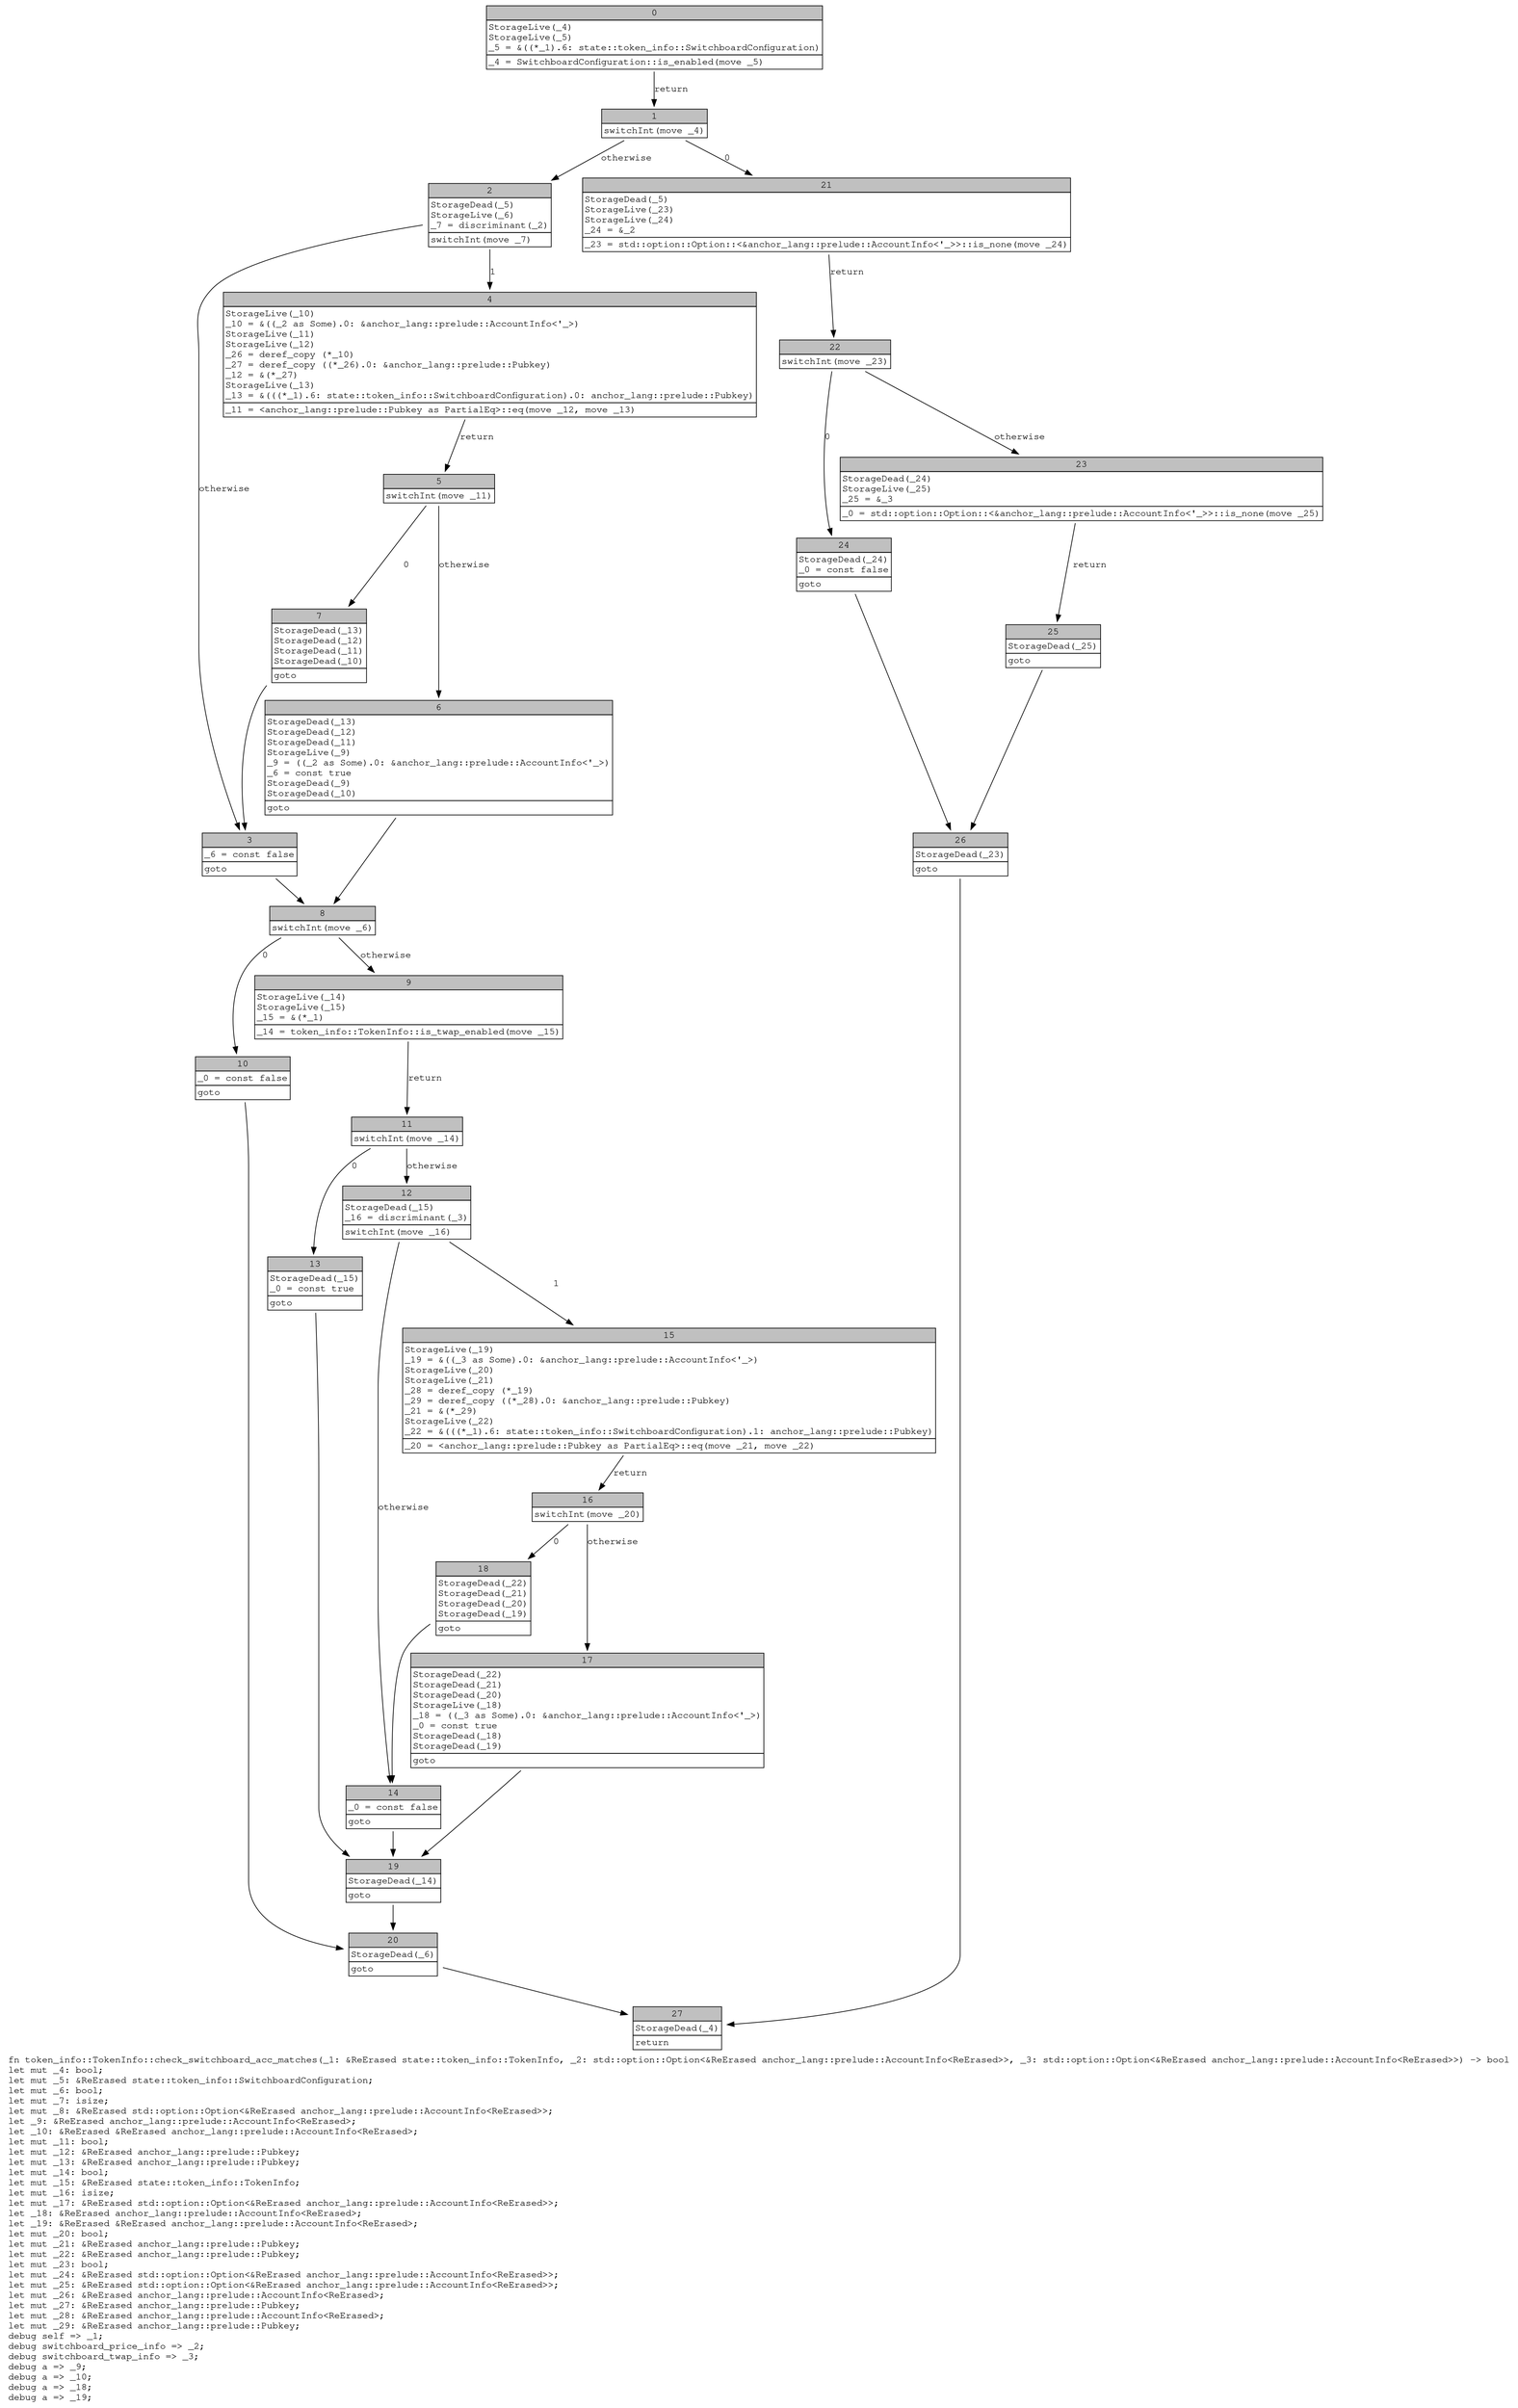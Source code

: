 digraph Mir_0_1989 {
    graph [fontname="Courier, monospace"];
    node [fontname="Courier, monospace"];
    edge [fontname="Courier, monospace"];
    label=<fn token_info::TokenInfo::check_switchboard_acc_matches(_1: &amp;ReErased state::token_info::TokenInfo, _2: std::option::Option&lt;&amp;ReErased anchor_lang::prelude::AccountInfo&lt;ReErased&gt;&gt;, _3: std::option::Option&lt;&amp;ReErased anchor_lang::prelude::AccountInfo&lt;ReErased&gt;&gt;) -&gt; bool<br align="left"/>let mut _4: bool;<br align="left"/>let mut _5: &amp;ReErased state::token_info::SwitchboardConfiguration;<br align="left"/>let mut _6: bool;<br align="left"/>let mut _7: isize;<br align="left"/>let mut _8: &amp;ReErased std::option::Option&lt;&amp;ReErased anchor_lang::prelude::AccountInfo&lt;ReErased&gt;&gt;;<br align="left"/>let _9: &amp;ReErased anchor_lang::prelude::AccountInfo&lt;ReErased&gt;;<br align="left"/>let _10: &amp;ReErased &amp;ReErased anchor_lang::prelude::AccountInfo&lt;ReErased&gt;;<br align="left"/>let mut _11: bool;<br align="left"/>let mut _12: &amp;ReErased anchor_lang::prelude::Pubkey;<br align="left"/>let mut _13: &amp;ReErased anchor_lang::prelude::Pubkey;<br align="left"/>let mut _14: bool;<br align="left"/>let mut _15: &amp;ReErased state::token_info::TokenInfo;<br align="left"/>let mut _16: isize;<br align="left"/>let mut _17: &amp;ReErased std::option::Option&lt;&amp;ReErased anchor_lang::prelude::AccountInfo&lt;ReErased&gt;&gt;;<br align="left"/>let _18: &amp;ReErased anchor_lang::prelude::AccountInfo&lt;ReErased&gt;;<br align="left"/>let _19: &amp;ReErased &amp;ReErased anchor_lang::prelude::AccountInfo&lt;ReErased&gt;;<br align="left"/>let mut _20: bool;<br align="left"/>let mut _21: &amp;ReErased anchor_lang::prelude::Pubkey;<br align="left"/>let mut _22: &amp;ReErased anchor_lang::prelude::Pubkey;<br align="left"/>let mut _23: bool;<br align="left"/>let mut _24: &amp;ReErased std::option::Option&lt;&amp;ReErased anchor_lang::prelude::AccountInfo&lt;ReErased&gt;&gt;;<br align="left"/>let mut _25: &amp;ReErased std::option::Option&lt;&amp;ReErased anchor_lang::prelude::AccountInfo&lt;ReErased&gt;&gt;;<br align="left"/>let mut _26: &amp;ReErased anchor_lang::prelude::AccountInfo&lt;ReErased&gt;;<br align="left"/>let mut _27: &amp;ReErased anchor_lang::prelude::Pubkey;<br align="left"/>let mut _28: &amp;ReErased anchor_lang::prelude::AccountInfo&lt;ReErased&gt;;<br align="left"/>let mut _29: &amp;ReErased anchor_lang::prelude::Pubkey;<br align="left"/>debug self =&gt; _1;<br align="left"/>debug switchboard_price_info =&gt; _2;<br align="left"/>debug switchboard_twap_info =&gt; _3;<br align="left"/>debug a =&gt; _9;<br align="left"/>debug a =&gt; _10;<br align="left"/>debug a =&gt; _18;<br align="left"/>debug a =&gt; _19;<br align="left"/>>;
    bb0__0_1989 [shape="none", label=<<table border="0" cellborder="1" cellspacing="0"><tr><td bgcolor="gray" align="center" colspan="1">0</td></tr><tr><td align="left" balign="left">StorageLive(_4)<br/>StorageLive(_5)<br/>_5 = &amp;((*_1).6: state::token_info::SwitchboardConfiguration)<br/></td></tr><tr><td align="left">_4 = SwitchboardConfiguration::is_enabled(move _5)</td></tr></table>>];
    bb1__0_1989 [shape="none", label=<<table border="0" cellborder="1" cellspacing="0"><tr><td bgcolor="gray" align="center" colspan="1">1</td></tr><tr><td align="left">switchInt(move _4)</td></tr></table>>];
    bb2__0_1989 [shape="none", label=<<table border="0" cellborder="1" cellspacing="0"><tr><td bgcolor="gray" align="center" colspan="1">2</td></tr><tr><td align="left" balign="left">StorageDead(_5)<br/>StorageLive(_6)<br/>_7 = discriminant(_2)<br/></td></tr><tr><td align="left">switchInt(move _7)</td></tr></table>>];
    bb3__0_1989 [shape="none", label=<<table border="0" cellborder="1" cellspacing="0"><tr><td bgcolor="gray" align="center" colspan="1">3</td></tr><tr><td align="left" balign="left">_6 = const false<br/></td></tr><tr><td align="left">goto</td></tr></table>>];
    bb4__0_1989 [shape="none", label=<<table border="0" cellborder="1" cellspacing="0"><tr><td bgcolor="gray" align="center" colspan="1">4</td></tr><tr><td align="left" balign="left">StorageLive(_10)<br/>_10 = &amp;((_2 as Some).0: &amp;anchor_lang::prelude::AccountInfo&lt;'_&gt;)<br/>StorageLive(_11)<br/>StorageLive(_12)<br/>_26 = deref_copy (*_10)<br/>_27 = deref_copy ((*_26).0: &amp;anchor_lang::prelude::Pubkey)<br/>_12 = &amp;(*_27)<br/>StorageLive(_13)<br/>_13 = &amp;(((*_1).6: state::token_info::SwitchboardConfiguration).0: anchor_lang::prelude::Pubkey)<br/></td></tr><tr><td align="left">_11 = &lt;anchor_lang::prelude::Pubkey as PartialEq&gt;::eq(move _12, move _13)</td></tr></table>>];
    bb5__0_1989 [shape="none", label=<<table border="0" cellborder="1" cellspacing="0"><tr><td bgcolor="gray" align="center" colspan="1">5</td></tr><tr><td align="left">switchInt(move _11)</td></tr></table>>];
    bb6__0_1989 [shape="none", label=<<table border="0" cellborder="1" cellspacing="0"><tr><td bgcolor="gray" align="center" colspan="1">6</td></tr><tr><td align="left" balign="left">StorageDead(_13)<br/>StorageDead(_12)<br/>StorageDead(_11)<br/>StorageLive(_9)<br/>_9 = ((_2 as Some).0: &amp;anchor_lang::prelude::AccountInfo&lt;'_&gt;)<br/>_6 = const true<br/>StorageDead(_9)<br/>StorageDead(_10)<br/></td></tr><tr><td align="left">goto</td></tr></table>>];
    bb7__0_1989 [shape="none", label=<<table border="0" cellborder="1" cellspacing="0"><tr><td bgcolor="gray" align="center" colspan="1">7</td></tr><tr><td align="left" balign="left">StorageDead(_13)<br/>StorageDead(_12)<br/>StorageDead(_11)<br/>StorageDead(_10)<br/></td></tr><tr><td align="left">goto</td></tr></table>>];
    bb8__0_1989 [shape="none", label=<<table border="0" cellborder="1" cellspacing="0"><tr><td bgcolor="gray" align="center" colspan="1">8</td></tr><tr><td align="left">switchInt(move _6)</td></tr></table>>];
    bb9__0_1989 [shape="none", label=<<table border="0" cellborder="1" cellspacing="0"><tr><td bgcolor="gray" align="center" colspan="1">9</td></tr><tr><td align="left" balign="left">StorageLive(_14)<br/>StorageLive(_15)<br/>_15 = &amp;(*_1)<br/></td></tr><tr><td align="left">_14 = token_info::TokenInfo::is_twap_enabled(move _15)</td></tr></table>>];
    bb10__0_1989 [shape="none", label=<<table border="0" cellborder="1" cellspacing="0"><tr><td bgcolor="gray" align="center" colspan="1">10</td></tr><tr><td align="left" balign="left">_0 = const false<br/></td></tr><tr><td align="left">goto</td></tr></table>>];
    bb11__0_1989 [shape="none", label=<<table border="0" cellborder="1" cellspacing="0"><tr><td bgcolor="gray" align="center" colspan="1">11</td></tr><tr><td align="left">switchInt(move _14)</td></tr></table>>];
    bb12__0_1989 [shape="none", label=<<table border="0" cellborder="1" cellspacing="0"><tr><td bgcolor="gray" align="center" colspan="1">12</td></tr><tr><td align="left" balign="left">StorageDead(_15)<br/>_16 = discriminant(_3)<br/></td></tr><tr><td align="left">switchInt(move _16)</td></tr></table>>];
    bb13__0_1989 [shape="none", label=<<table border="0" cellborder="1" cellspacing="0"><tr><td bgcolor="gray" align="center" colspan="1">13</td></tr><tr><td align="left" balign="left">StorageDead(_15)<br/>_0 = const true<br/></td></tr><tr><td align="left">goto</td></tr></table>>];
    bb14__0_1989 [shape="none", label=<<table border="0" cellborder="1" cellspacing="0"><tr><td bgcolor="gray" align="center" colspan="1">14</td></tr><tr><td align="left" balign="left">_0 = const false<br/></td></tr><tr><td align="left">goto</td></tr></table>>];
    bb15__0_1989 [shape="none", label=<<table border="0" cellborder="1" cellspacing="0"><tr><td bgcolor="gray" align="center" colspan="1">15</td></tr><tr><td align="left" balign="left">StorageLive(_19)<br/>_19 = &amp;((_3 as Some).0: &amp;anchor_lang::prelude::AccountInfo&lt;'_&gt;)<br/>StorageLive(_20)<br/>StorageLive(_21)<br/>_28 = deref_copy (*_19)<br/>_29 = deref_copy ((*_28).0: &amp;anchor_lang::prelude::Pubkey)<br/>_21 = &amp;(*_29)<br/>StorageLive(_22)<br/>_22 = &amp;(((*_1).6: state::token_info::SwitchboardConfiguration).1: anchor_lang::prelude::Pubkey)<br/></td></tr><tr><td align="left">_20 = &lt;anchor_lang::prelude::Pubkey as PartialEq&gt;::eq(move _21, move _22)</td></tr></table>>];
    bb16__0_1989 [shape="none", label=<<table border="0" cellborder="1" cellspacing="0"><tr><td bgcolor="gray" align="center" colspan="1">16</td></tr><tr><td align="left">switchInt(move _20)</td></tr></table>>];
    bb17__0_1989 [shape="none", label=<<table border="0" cellborder="1" cellspacing="0"><tr><td bgcolor="gray" align="center" colspan="1">17</td></tr><tr><td align="left" balign="left">StorageDead(_22)<br/>StorageDead(_21)<br/>StorageDead(_20)<br/>StorageLive(_18)<br/>_18 = ((_3 as Some).0: &amp;anchor_lang::prelude::AccountInfo&lt;'_&gt;)<br/>_0 = const true<br/>StorageDead(_18)<br/>StorageDead(_19)<br/></td></tr><tr><td align="left">goto</td></tr></table>>];
    bb18__0_1989 [shape="none", label=<<table border="0" cellborder="1" cellspacing="0"><tr><td bgcolor="gray" align="center" colspan="1">18</td></tr><tr><td align="left" balign="left">StorageDead(_22)<br/>StorageDead(_21)<br/>StorageDead(_20)<br/>StorageDead(_19)<br/></td></tr><tr><td align="left">goto</td></tr></table>>];
    bb19__0_1989 [shape="none", label=<<table border="0" cellborder="1" cellspacing="0"><tr><td bgcolor="gray" align="center" colspan="1">19</td></tr><tr><td align="left" balign="left">StorageDead(_14)<br/></td></tr><tr><td align="left">goto</td></tr></table>>];
    bb20__0_1989 [shape="none", label=<<table border="0" cellborder="1" cellspacing="0"><tr><td bgcolor="gray" align="center" colspan="1">20</td></tr><tr><td align="left" balign="left">StorageDead(_6)<br/></td></tr><tr><td align="left">goto</td></tr></table>>];
    bb21__0_1989 [shape="none", label=<<table border="0" cellborder="1" cellspacing="0"><tr><td bgcolor="gray" align="center" colspan="1">21</td></tr><tr><td align="left" balign="left">StorageDead(_5)<br/>StorageLive(_23)<br/>StorageLive(_24)<br/>_24 = &amp;_2<br/></td></tr><tr><td align="left">_23 = std::option::Option::&lt;&amp;anchor_lang::prelude::AccountInfo&lt;'_&gt;&gt;::is_none(move _24)</td></tr></table>>];
    bb22__0_1989 [shape="none", label=<<table border="0" cellborder="1" cellspacing="0"><tr><td bgcolor="gray" align="center" colspan="1">22</td></tr><tr><td align="left">switchInt(move _23)</td></tr></table>>];
    bb23__0_1989 [shape="none", label=<<table border="0" cellborder="1" cellspacing="0"><tr><td bgcolor="gray" align="center" colspan="1">23</td></tr><tr><td align="left" balign="left">StorageDead(_24)<br/>StorageLive(_25)<br/>_25 = &amp;_3<br/></td></tr><tr><td align="left">_0 = std::option::Option::&lt;&amp;anchor_lang::prelude::AccountInfo&lt;'_&gt;&gt;::is_none(move _25)</td></tr></table>>];
    bb24__0_1989 [shape="none", label=<<table border="0" cellborder="1" cellspacing="0"><tr><td bgcolor="gray" align="center" colspan="1">24</td></tr><tr><td align="left" balign="left">StorageDead(_24)<br/>_0 = const false<br/></td></tr><tr><td align="left">goto</td></tr></table>>];
    bb25__0_1989 [shape="none", label=<<table border="0" cellborder="1" cellspacing="0"><tr><td bgcolor="gray" align="center" colspan="1">25</td></tr><tr><td align="left" balign="left">StorageDead(_25)<br/></td></tr><tr><td align="left">goto</td></tr></table>>];
    bb26__0_1989 [shape="none", label=<<table border="0" cellborder="1" cellspacing="0"><tr><td bgcolor="gray" align="center" colspan="1">26</td></tr><tr><td align="left" balign="left">StorageDead(_23)<br/></td></tr><tr><td align="left">goto</td></tr></table>>];
    bb27__0_1989 [shape="none", label=<<table border="0" cellborder="1" cellspacing="0"><tr><td bgcolor="gray" align="center" colspan="1">27</td></tr><tr><td align="left" balign="left">StorageDead(_4)<br/></td></tr><tr><td align="left">return</td></tr></table>>];
    bb0__0_1989 -> bb1__0_1989 [label="return"];
    bb1__0_1989 -> bb21__0_1989 [label="0"];
    bb1__0_1989 -> bb2__0_1989 [label="otherwise"];
    bb2__0_1989 -> bb4__0_1989 [label="1"];
    bb2__0_1989 -> bb3__0_1989 [label="otherwise"];
    bb3__0_1989 -> bb8__0_1989 [label=""];
    bb4__0_1989 -> bb5__0_1989 [label="return"];
    bb5__0_1989 -> bb7__0_1989 [label="0"];
    bb5__0_1989 -> bb6__0_1989 [label="otherwise"];
    bb6__0_1989 -> bb8__0_1989 [label=""];
    bb7__0_1989 -> bb3__0_1989 [label=""];
    bb8__0_1989 -> bb10__0_1989 [label="0"];
    bb8__0_1989 -> bb9__0_1989 [label="otherwise"];
    bb9__0_1989 -> bb11__0_1989 [label="return"];
    bb10__0_1989 -> bb20__0_1989 [label=""];
    bb11__0_1989 -> bb13__0_1989 [label="0"];
    bb11__0_1989 -> bb12__0_1989 [label="otherwise"];
    bb12__0_1989 -> bb15__0_1989 [label="1"];
    bb12__0_1989 -> bb14__0_1989 [label="otherwise"];
    bb13__0_1989 -> bb19__0_1989 [label=""];
    bb14__0_1989 -> bb19__0_1989 [label=""];
    bb15__0_1989 -> bb16__0_1989 [label="return"];
    bb16__0_1989 -> bb18__0_1989 [label="0"];
    bb16__0_1989 -> bb17__0_1989 [label="otherwise"];
    bb17__0_1989 -> bb19__0_1989 [label=""];
    bb18__0_1989 -> bb14__0_1989 [label=""];
    bb19__0_1989 -> bb20__0_1989 [label=""];
    bb20__0_1989 -> bb27__0_1989 [label=""];
    bb21__0_1989 -> bb22__0_1989 [label="return"];
    bb22__0_1989 -> bb24__0_1989 [label="0"];
    bb22__0_1989 -> bb23__0_1989 [label="otherwise"];
    bb23__0_1989 -> bb25__0_1989 [label="return"];
    bb24__0_1989 -> bb26__0_1989 [label=""];
    bb25__0_1989 -> bb26__0_1989 [label=""];
    bb26__0_1989 -> bb27__0_1989 [label=""];
}
